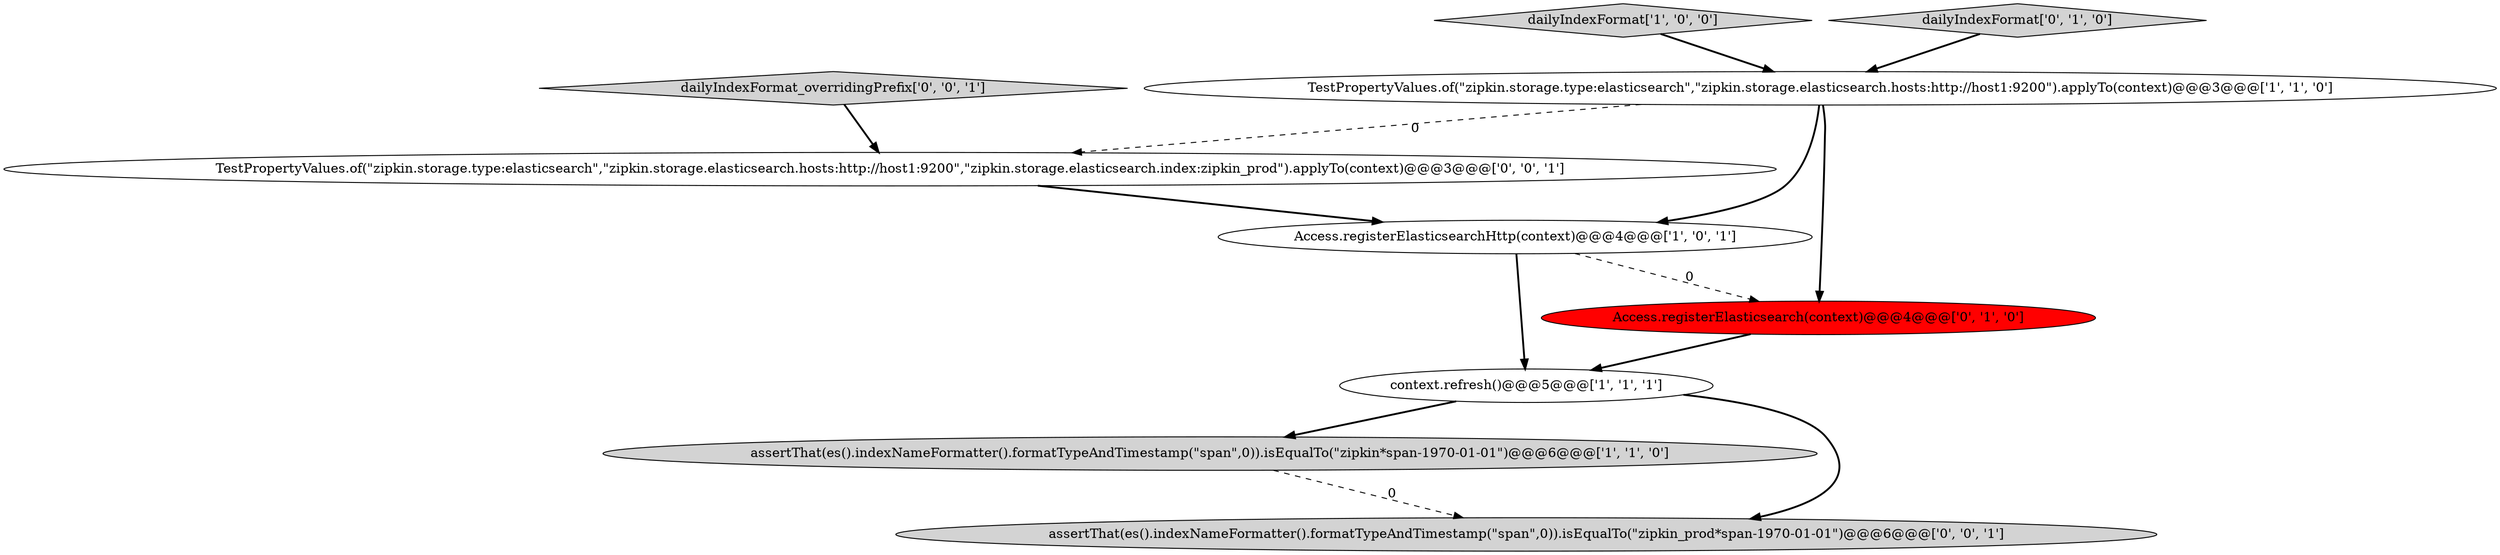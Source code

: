 digraph {
9 [style = filled, label = "dailyIndexFormat_overridingPrefix['0', '0', '1']", fillcolor = lightgray, shape = diamond image = "AAA0AAABBB3BBB"];
2 [style = filled, label = "dailyIndexFormat['1', '0', '0']", fillcolor = lightgray, shape = diamond image = "AAA0AAABBB1BBB"];
8 [style = filled, label = "TestPropertyValues.of(\"zipkin.storage.type:elasticsearch\",\"zipkin.storage.elasticsearch.hosts:http://host1:9200\",\"zipkin.storage.elasticsearch.index:zipkin_prod\").applyTo(context)@@@3@@@['0', '0', '1']", fillcolor = white, shape = ellipse image = "AAA0AAABBB3BBB"];
3 [style = filled, label = "TestPropertyValues.of(\"zipkin.storage.type:elasticsearch\",\"zipkin.storage.elasticsearch.hosts:http://host1:9200\").applyTo(context)@@@3@@@['1', '1', '0']", fillcolor = white, shape = ellipse image = "AAA0AAABBB1BBB"];
4 [style = filled, label = "assertThat(es().indexNameFormatter().formatTypeAndTimestamp(\"span\",0)).isEqualTo(\"zipkin*span-1970-01-01\")@@@6@@@['1', '1', '0']", fillcolor = lightgray, shape = ellipse image = "AAA0AAABBB1BBB"];
1 [style = filled, label = "Access.registerElasticsearchHttp(context)@@@4@@@['1', '0', '1']", fillcolor = white, shape = ellipse image = "AAA0AAABBB1BBB"];
0 [style = filled, label = "context.refresh()@@@5@@@['1', '1', '1']", fillcolor = white, shape = ellipse image = "AAA0AAABBB1BBB"];
5 [style = filled, label = "Access.registerElasticsearch(context)@@@4@@@['0', '1', '0']", fillcolor = red, shape = ellipse image = "AAA1AAABBB2BBB"];
6 [style = filled, label = "dailyIndexFormat['0', '1', '0']", fillcolor = lightgray, shape = diamond image = "AAA0AAABBB2BBB"];
7 [style = filled, label = "assertThat(es().indexNameFormatter().formatTypeAndTimestamp(\"span\",0)).isEqualTo(\"zipkin_prod*span-1970-01-01\")@@@6@@@['0', '0', '1']", fillcolor = lightgray, shape = ellipse image = "AAA0AAABBB3BBB"];
8->1 [style = bold, label=""];
6->3 [style = bold, label=""];
3->8 [style = dashed, label="0"];
3->5 [style = bold, label=""];
1->0 [style = bold, label=""];
1->5 [style = dashed, label="0"];
3->1 [style = bold, label=""];
5->0 [style = bold, label=""];
9->8 [style = bold, label=""];
0->4 [style = bold, label=""];
4->7 [style = dashed, label="0"];
2->3 [style = bold, label=""];
0->7 [style = bold, label=""];
}
